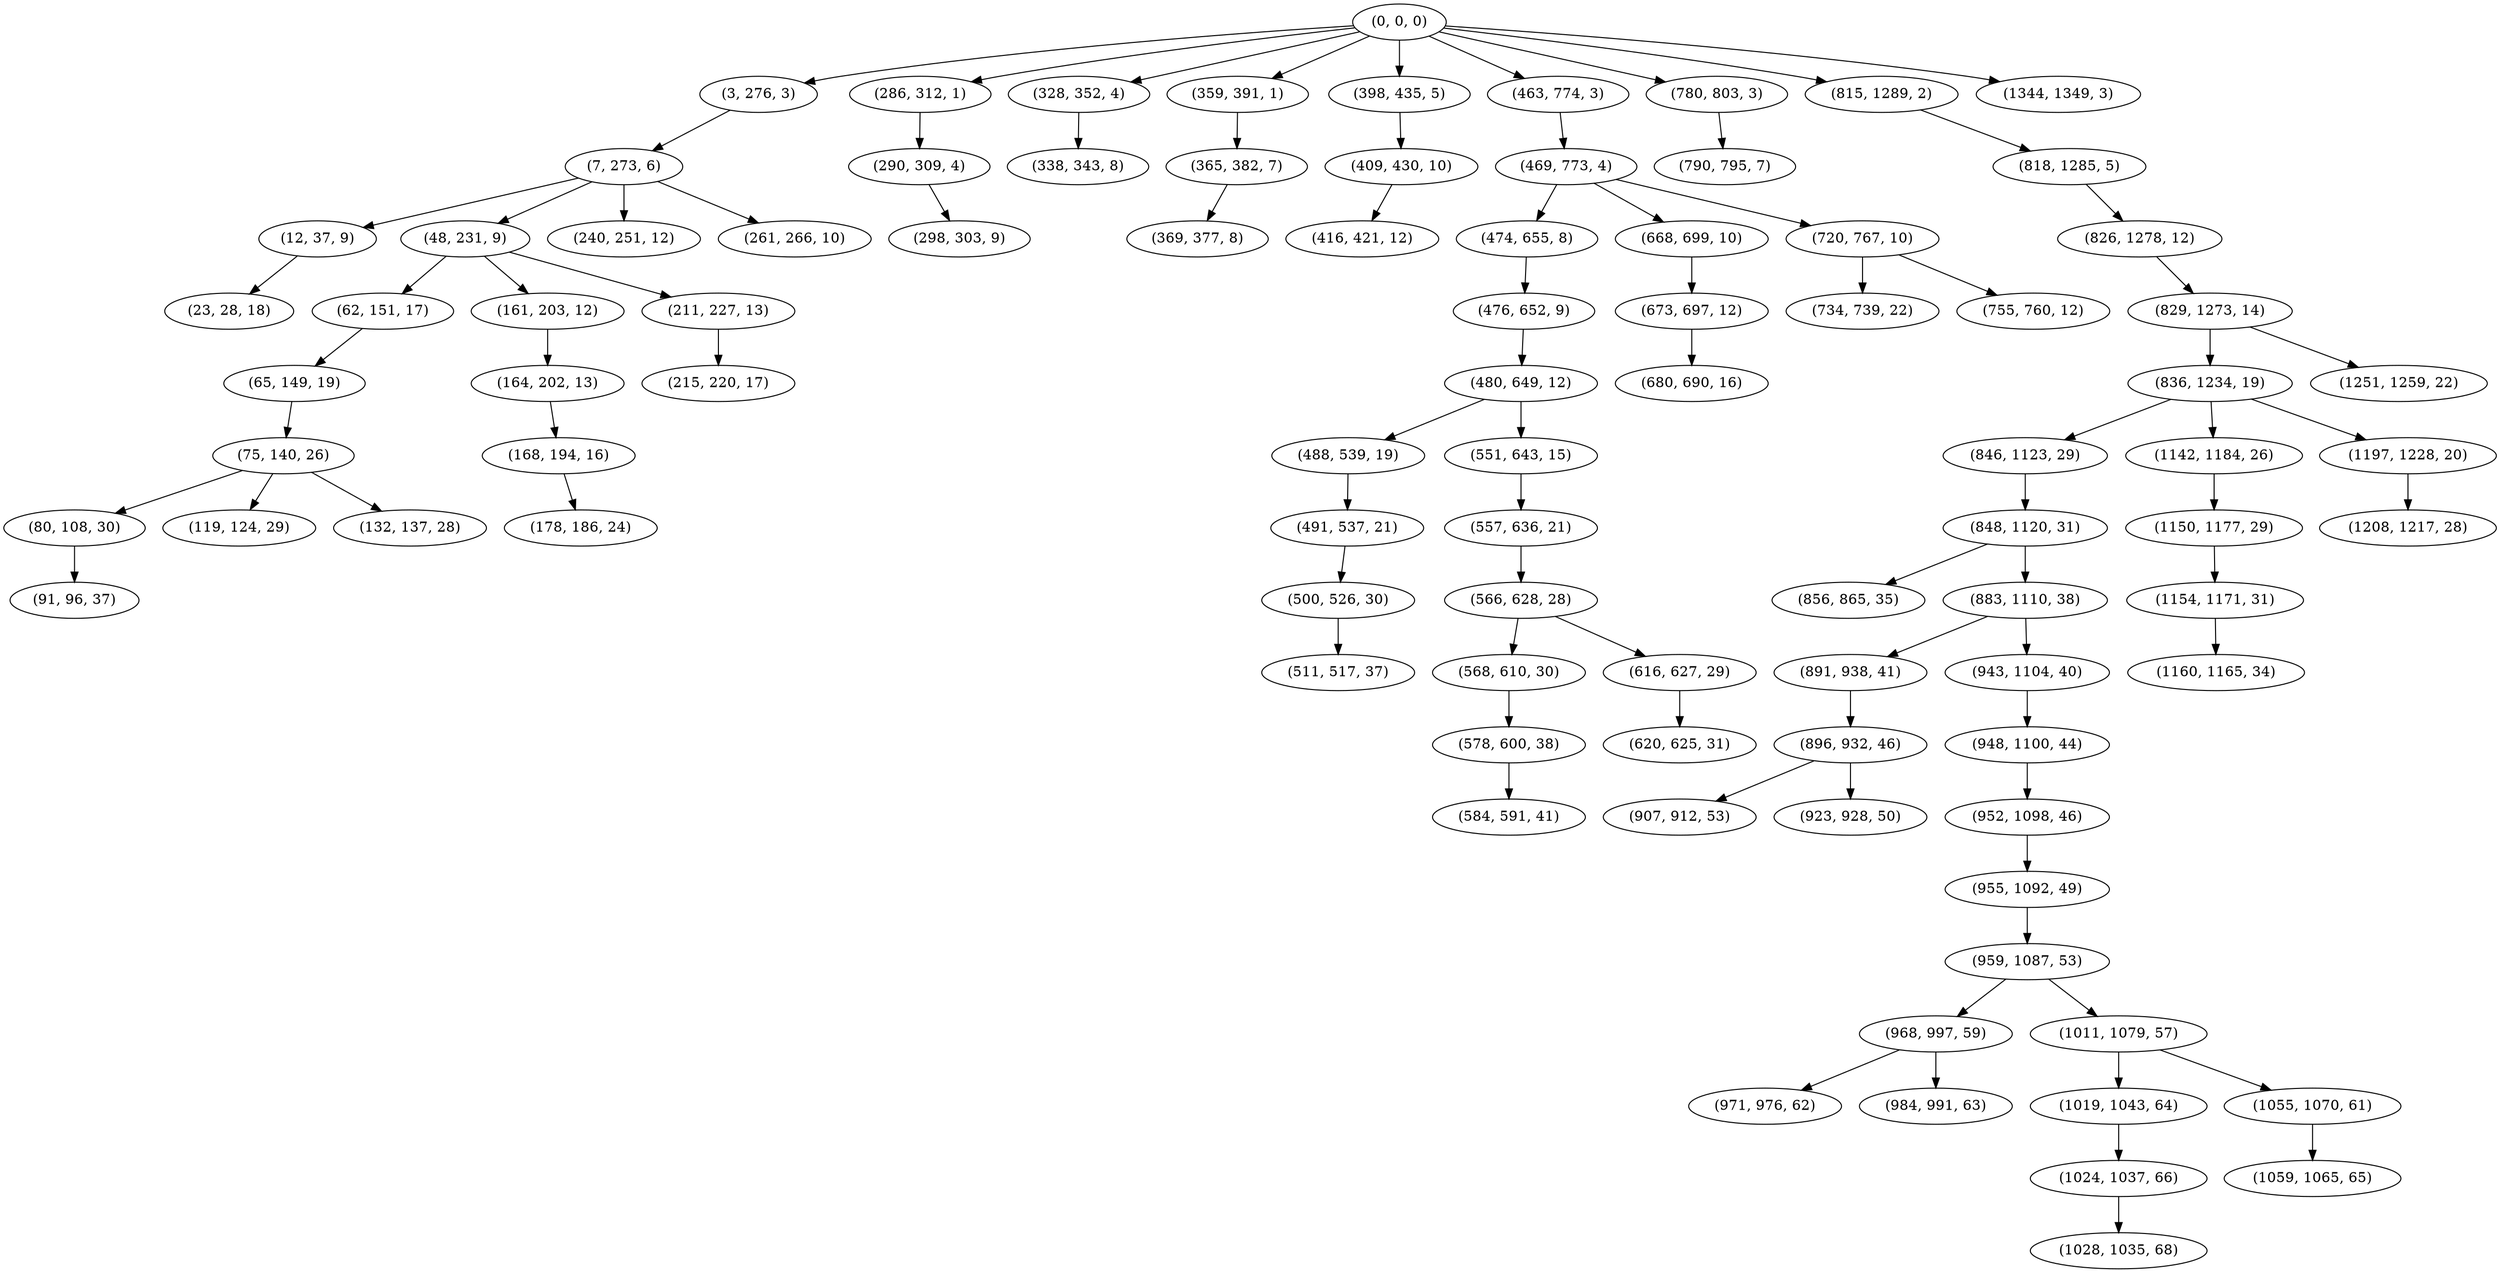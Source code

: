 digraph tree {
    "(0, 0, 0)";
    "(3, 276, 3)";
    "(7, 273, 6)";
    "(12, 37, 9)";
    "(23, 28, 18)";
    "(48, 231, 9)";
    "(62, 151, 17)";
    "(65, 149, 19)";
    "(75, 140, 26)";
    "(80, 108, 30)";
    "(91, 96, 37)";
    "(119, 124, 29)";
    "(132, 137, 28)";
    "(161, 203, 12)";
    "(164, 202, 13)";
    "(168, 194, 16)";
    "(178, 186, 24)";
    "(211, 227, 13)";
    "(215, 220, 17)";
    "(240, 251, 12)";
    "(261, 266, 10)";
    "(286, 312, 1)";
    "(290, 309, 4)";
    "(298, 303, 9)";
    "(328, 352, 4)";
    "(338, 343, 8)";
    "(359, 391, 1)";
    "(365, 382, 7)";
    "(369, 377, 8)";
    "(398, 435, 5)";
    "(409, 430, 10)";
    "(416, 421, 12)";
    "(463, 774, 3)";
    "(469, 773, 4)";
    "(474, 655, 8)";
    "(476, 652, 9)";
    "(480, 649, 12)";
    "(488, 539, 19)";
    "(491, 537, 21)";
    "(500, 526, 30)";
    "(511, 517, 37)";
    "(551, 643, 15)";
    "(557, 636, 21)";
    "(566, 628, 28)";
    "(568, 610, 30)";
    "(578, 600, 38)";
    "(584, 591, 41)";
    "(616, 627, 29)";
    "(620, 625, 31)";
    "(668, 699, 10)";
    "(673, 697, 12)";
    "(680, 690, 16)";
    "(720, 767, 10)";
    "(734, 739, 22)";
    "(755, 760, 12)";
    "(780, 803, 3)";
    "(790, 795, 7)";
    "(815, 1289, 2)";
    "(818, 1285, 5)";
    "(826, 1278, 12)";
    "(829, 1273, 14)";
    "(836, 1234, 19)";
    "(846, 1123, 29)";
    "(848, 1120, 31)";
    "(856, 865, 35)";
    "(883, 1110, 38)";
    "(891, 938, 41)";
    "(896, 932, 46)";
    "(907, 912, 53)";
    "(923, 928, 50)";
    "(943, 1104, 40)";
    "(948, 1100, 44)";
    "(952, 1098, 46)";
    "(955, 1092, 49)";
    "(959, 1087, 53)";
    "(968, 997, 59)";
    "(971, 976, 62)";
    "(984, 991, 63)";
    "(1011, 1079, 57)";
    "(1019, 1043, 64)";
    "(1024, 1037, 66)";
    "(1028, 1035, 68)";
    "(1055, 1070, 61)";
    "(1059, 1065, 65)";
    "(1142, 1184, 26)";
    "(1150, 1177, 29)";
    "(1154, 1171, 31)";
    "(1160, 1165, 34)";
    "(1197, 1228, 20)";
    "(1208, 1217, 28)";
    "(1251, 1259, 22)";
    "(1344, 1349, 3)";
    "(0, 0, 0)" -> "(3, 276, 3)";
    "(0, 0, 0)" -> "(286, 312, 1)";
    "(0, 0, 0)" -> "(328, 352, 4)";
    "(0, 0, 0)" -> "(359, 391, 1)";
    "(0, 0, 0)" -> "(398, 435, 5)";
    "(0, 0, 0)" -> "(463, 774, 3)";
    "(0, 0, 0)" -> "(780, 803, 3)";
    "(0, 0, 0)" -> "(815, 1289, 2)";
    "(0, 0, 0)" -> "(1344, 1349, 3)";
    "(3, 276, 3)" -> "(7, 273, 6)";
    "(7, 273, 6)" -> "(12, 37, 9)";
    "(7, 273, 6)" -> "(48, 231, 9)";
    "(7, 273, 6)" -> "(240, 251, 12)";
    "(7, 273, 6)" -> "(261, 266, 10)";
    "(12, 37, 9)" -> "(23, 28, 18)";
    "(48, 231, 9)" -> "(62, 151, 17)";
    "(48, 231, 9)" -> "(161, 203, 12)";
    "(48, 231, 9)" -> "(211, 227, 13)";
    "(62, 151, 17)" -> "(65, 149, 19)";
    "(65, 149, 19)" -> "(75, 140, 26)";
    "(75, 140, 26)" -> "(80, 108, 30)";
    "(75, 140, 26)" -> "(119, 124, 29)";
    "(75, 140, 26)" -> "(132, 137, 28)";
    "(80, 108, 30)" -> "(91, 96, 37)";
    "(161, 203, 12)" -> "(164, 202, 13)";
    "(164, 202, 13)" -> "(168, 194, 16)";
    "(168, 194, 16)" -> "(178, 186, 24)";
    "(211, 227, 13)" -> "(215, 220, 17)";
    "(286, 312, 1)" -> "(290, 309, 4)";
    "(290, 309, 4)" -> "(298, 303, 9)";
    "(328, 352, 4)" -> "(338, 343, 8)";
    "(359, 391, 1)" -> "(365, 382, 7)";
    "(365, 382, 7)" -> "(369, 377, 8)";
    "(398, 435, 5)" -> "(409, 430, 10)";
    "(409, 430, 10)" -> "(416, 421, 12)";
    "(463, 774, 3)" -> "(469, 773, 4)";
    "(469, 773, 4)" -> "(474, 655, 8)";
    "(469, 773, 4)" -> "(668, 699, 10)";
    "(469, 773, 4)" -> "(720, 767, 10)";
    "(474, 655, 8)" -> "(476, 652, 9)";
    "(476, 652, 9)" -> "(480, 649, 12)";
    "(480, 649, 12)" -> "(488, 539, 19)";
    "(480, 649, 12)" -> "(551, 643, 15)";
    "(488, 539, 19)" -> "(491, 537, 21)";
    "(491, 537, 21)" -> "(500, 526, 30)";
    "(500, 526, 30)" -> "(511, 517, 37)";
    "(551, 643, 15)" -> "(557, 636, 21)";
    "(557, 636, 21)" -> "(566, 628, 28)";
    "(566, 628, 28)" -> "(568, 610, 30)";
    "(566, 628, 28)" -> "(616, 627, 29)";
    "(568, 610, 30)" -> "(578, 600, 38)";
    "(578, 600, 38)" -> "(584, 591, 41)";
    "(616, 627, 29)" -> "(620, 625, 31)";
    "(668, 699, 10)" -> "(673, 697, 12)";
    "(673, 697, 12)" -> "(680, 690, 16)";
    "(720, 767, 10)" -> "(734, 739, 22)";
    "(720, 767, 10)" -> "(755, 760, 12)";
    "(780, 803, 3)" -> "(790, 795, 7)";
    "(815, 1289, 2)" -> "(818, 1285, 5)";
    "(818, 1285, 5)" -> "(826, 1278, 12)";
    "(826, 1278, 12)" -> "(829, 1273, 14)";
    "(829, 1273, 14)" -> "(836, 1234, 19)";
    "(829, 1273, 14)" -> "(1251, 1259, 22)";
    "(836, 1234, 19)" -> "(846, 1123, 29)";
    "(836, 1234, 19)" -> "(1142, 1184, 26)";
    "(836, 1234, 19)" -> "(1197, 1228, 20)";
    "(846, 1123, 29)" -> "(848, 1120, 31)";
    "(848, 1120, 31)" -> "(856, 865, 35)";
    "(848, 1120, 31)" -> "(883, 1110, 38)";
    "(883, 1110, 38)" -> "(891, 938, 41)";
    "(883, 1110, 38)" -> "(943, 1104, 40)";
    "(891, 938, 41)" -> "(896, 932, 46)";
    "(896, 932, 46)" -> "(907, 912, 53)";
    "(896, 932, 46)" -> "(923, 928, 50)";
    "(943, 1104, 40)" -> "(948, 1100, 44)";
    "(948, 1100, 44)" -> "(952, 1098, 46)";
    "(952, 1098, 46)" -> "(955, 1092, 49)";
    "(955, 1092, 49)" -> "(959, 1087, 53)";
    "(959, 1087, 53)" -> "(968, 997, 59)";
    "(959, 1087, 53)" -> "(1011, 1079, 57)";
    "(968, 997, 59)" -> "(971, 976, 62)";
    "(968, 997, 59)" -> "(984, 991, 63)";
    "(1011, 1079, 57)" -> "(1019, 1043, 64)";
    "(1011, 1079, 57)" -> "(1055, 1070, 61)";
    "(1019, 1043, 64)" -> "(1024, 1037, 66)";
    "(1024, 1037, 66)" -> "(1028, 1035, 68)";
    "(1055, 1070, 61)" -> "(1059, 1065, 65)";
    "(1142, 1184, 26)" -> "(1150, 1177, 29)";
    "(1150, 1177, 29)" -> "(1154, 1171, 31)";
    "(1154, 1171, 31)" -> "(1160, 1165, 34)";
    "(1197, 1228, 20)" -> "(1208, 1217, 28)";
}
